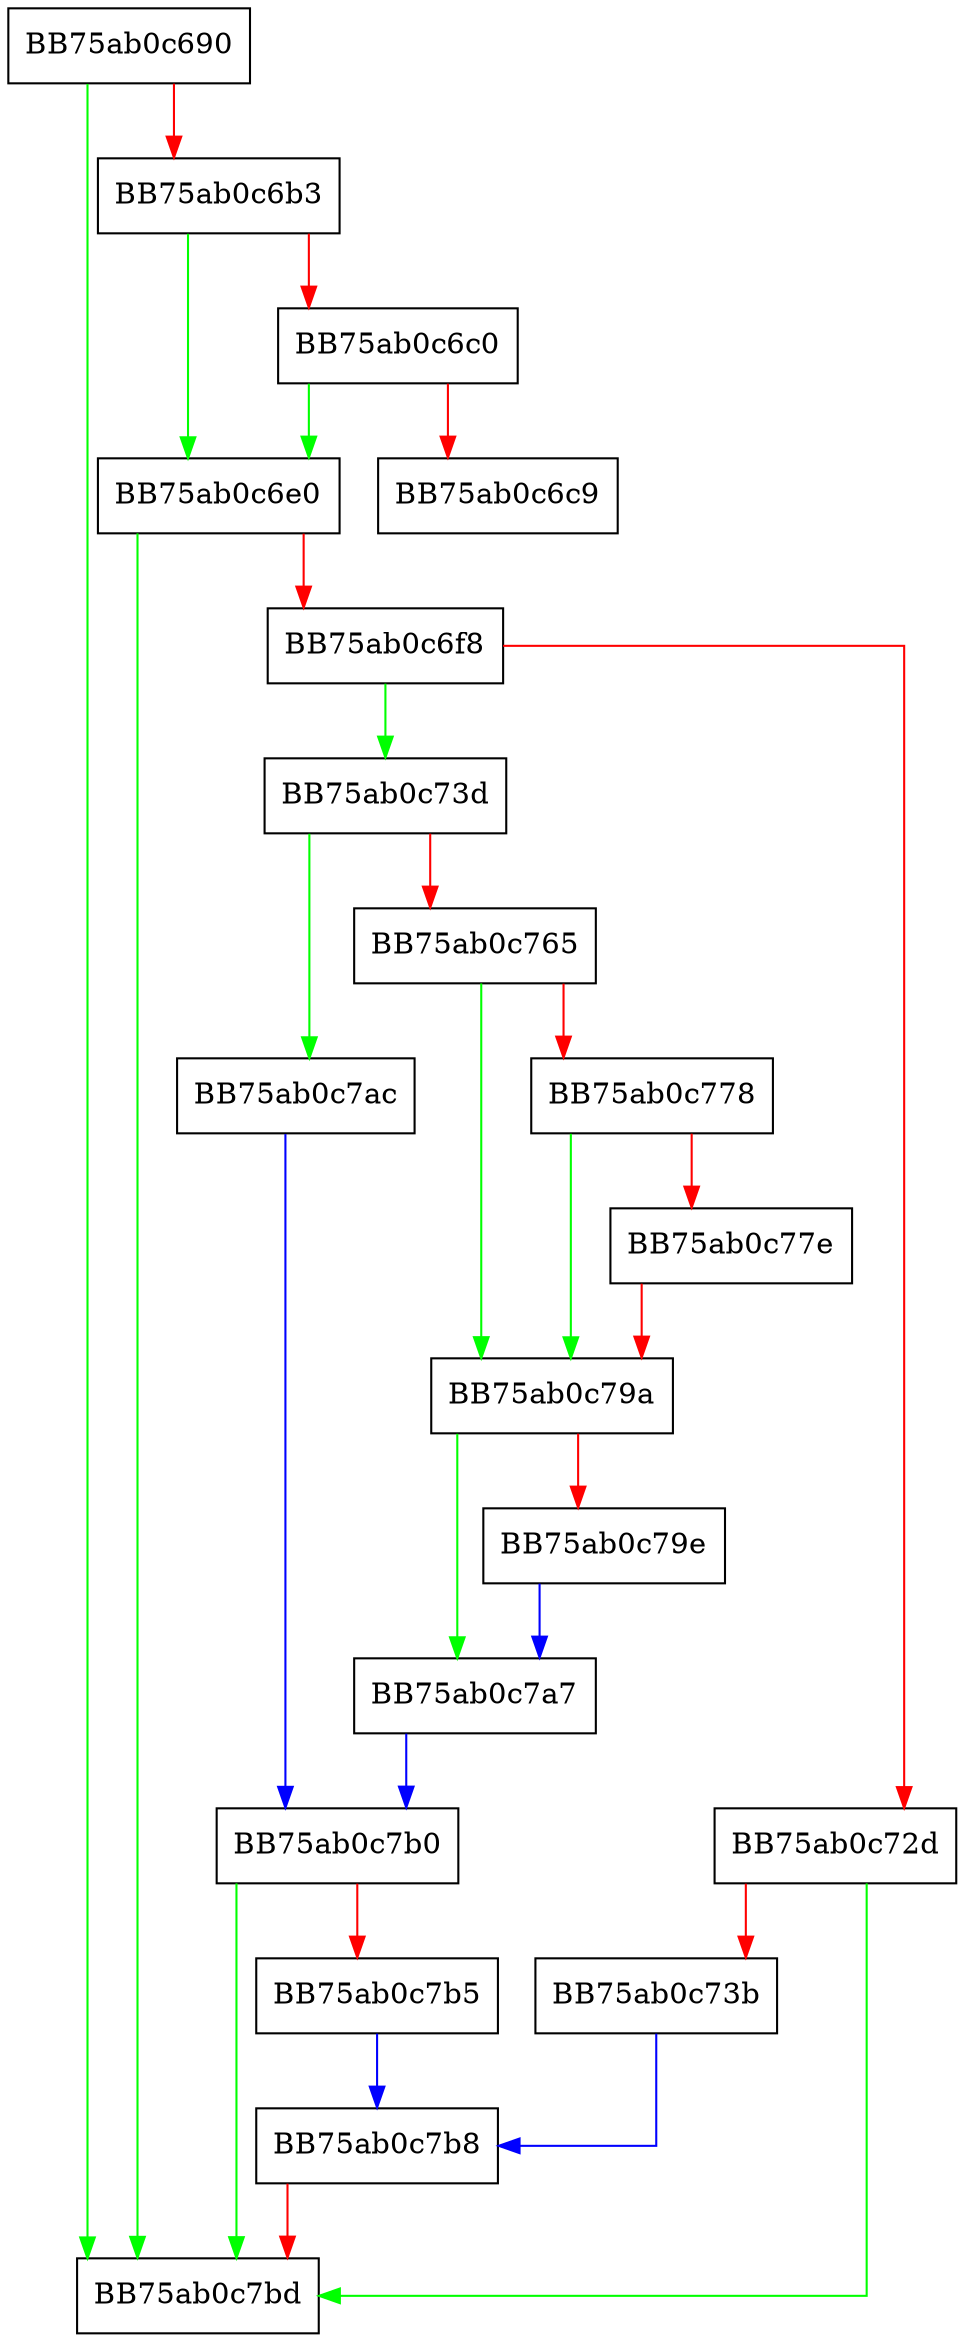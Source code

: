 digraph ResetFsSddl {
  node [shape="box"];
  graph [splines=ortho];
  BB75ab0c690 -> BB75ab0c7bd [color="green"];
  BB75ab0c690 -> BB75ab0c6b3 [color="red"];
  BB75ab0c6b3 -> BB75ab0c6e0 [color="green"];
  BB75ab0c6b3 -> BB75ab0c6c0 [color="red"];
  BB75ab0c6c0 -> BB75ab0c6e0 [color="green"];
  BB75ab0c6c0 -> BB75ab0c6c9 [color="red"];
  BB75ab0c6e0 -> BB75ab0c7bd [color="green"];
  BB75ab0c6e0 -> BB75ab0c6f8 [color="red"];
  BB75ab0c6f8 -> BB75ab0c73d [color="green"];
  BB75ab0c6f8 -> BB75ab0c72d [color="red"];
  BB75ab0c72d -> BB75ab0c7bd [color="green"];
  BB75ab0c72d -> BB75ab0c73b [color="red"];
  BB75ab0c73b -> BB75ab0c7b8 [color="blue"];
  BB75ab0c73d -> BB75ab0c7ac [color="green"];
  BB75ab0c73d -> BB75ab0c765 [color="red"];
  BB75ab0c765 -> BB75ab0c79a [color="green"];
  BB75ab0c765 -> BB75ab0c778 [color="red"];
  BB75ab0c778 -> BB75ab0c79a [color="green"];
  BB75ab0c778 -> BB75ab0c77e [color="red"];
  BB75ab0c77e -> BB75ab0c79a [color="red"];
  BB75ab0c79a -> BB75ab0c7a7 [color="green"];
  BB75ab0c79a -> BB75ab0c79e [color="red"];
  BB75ab0c79e -> BB75ab0c7a7 [color="blue"];
  BB75ab0c7a7 -> BB75ab0c7b0 [color="blue"];
  BB75ab0c7ac -> BB75ab0c7b0 [color="blue"];
  BB75ab0c7b0 -> BB75ab0c7bd [color="green"];
  BB75ab0c7b0 -> BB75ab0c7b5 [color="red"];
  BB75ab0c7b5 -> BB75ab0c7b8 [color="blue"];
  BB75ab0c7b8 -> BB75ab0c7bd [color="red"];
}